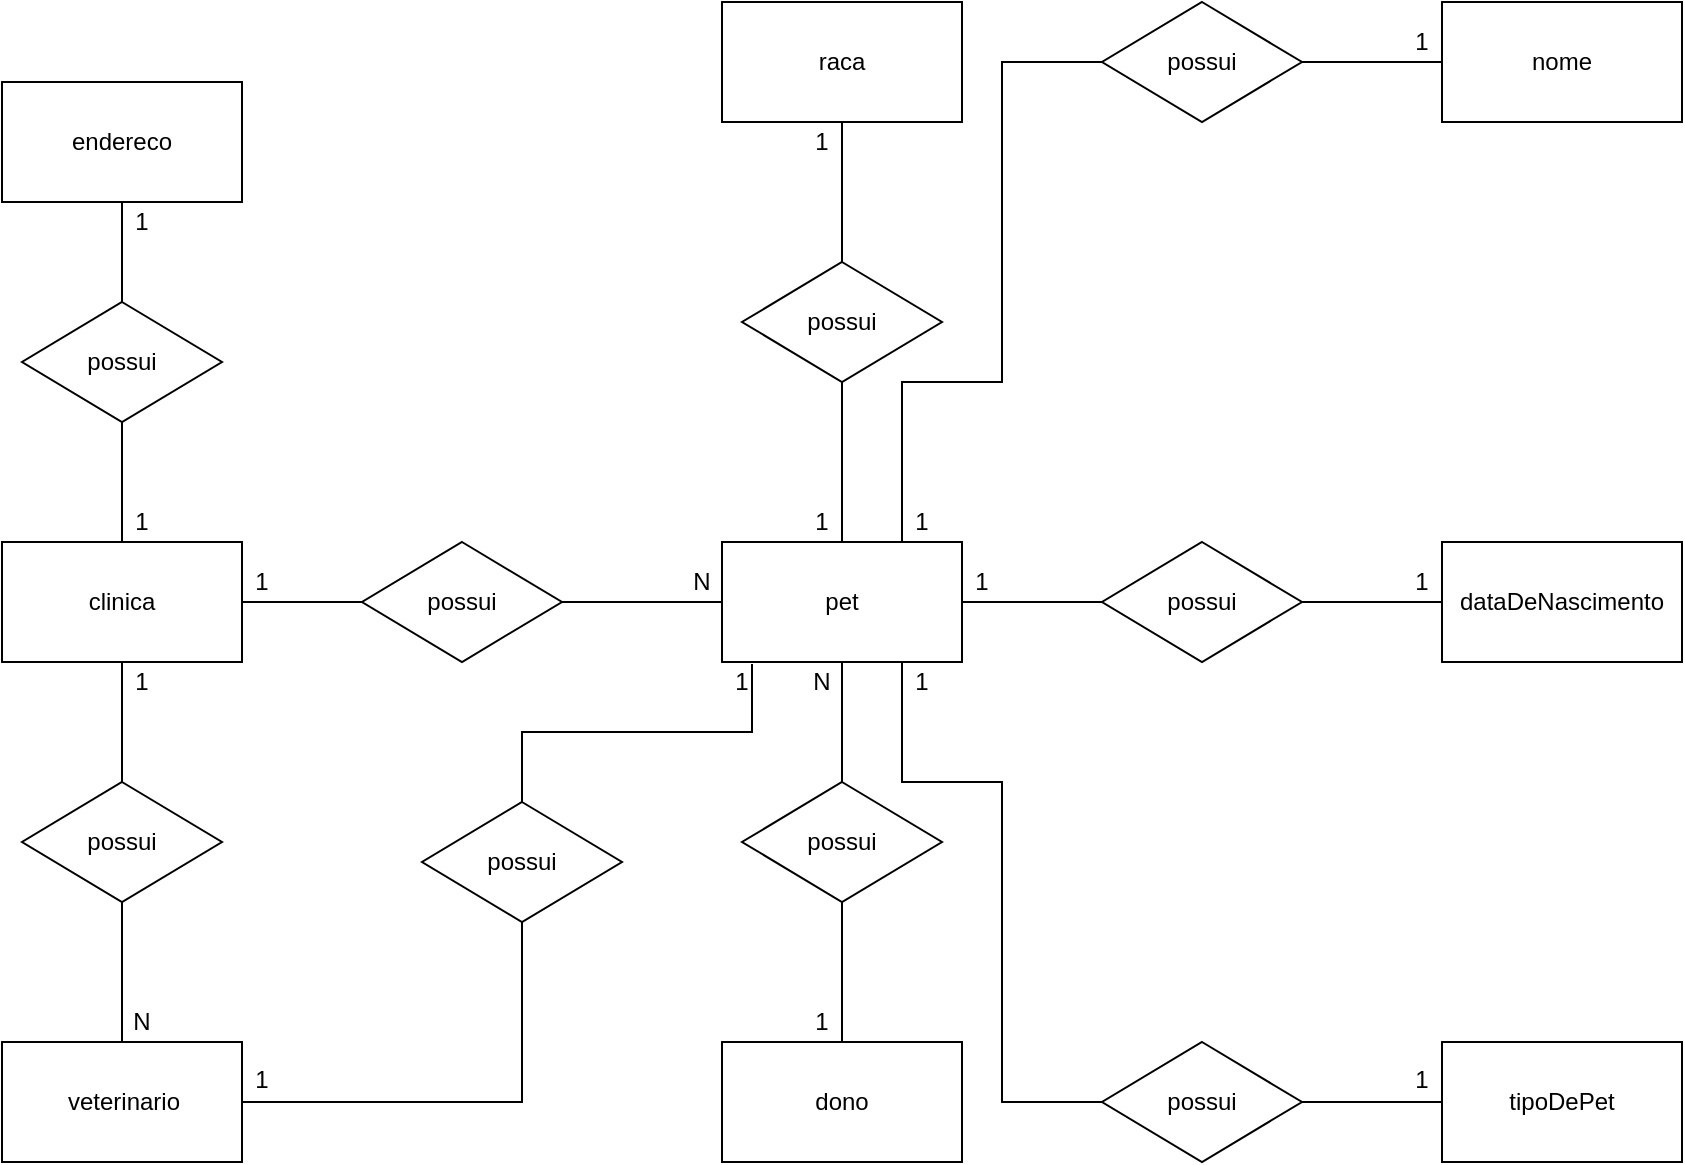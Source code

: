 <mxfile version="14.6.13" type="device"><diagram id="JmkpemtOlAxC7pfWk4CT" name="Página-1"><mxGraphModel dx="1086" dy="846" grid="1" gridSize="10" guides="1" tooltips="1" connect="1" arrows="1" fold="1" page="1" pageScale="1" pageWidth="827" pageHeight="1169" math="0" shadow="0"><root><mxCell id="0"/><mxCell id="1" parent="0"/><mxCell id="HcXiftf9fpNcAJE3tm6P-26" style="edgeStyle=orthogonalEdgeStyle;rounded=0;orthogonalLoop=1;jettySize=auto;html=1;exitX=1;exitY=0.5;exitDx=0;exitDy=0;entryX=0;entryY=0.5;entryDx=0;entryDy=0;endArrow=none;endFill=0;" parent="1" source="HcXiftf9fpNcAJE3tm6P-1" target="HcXiftf9fpNcAJE3tm6P-24" edge="1"><mxGeometry relative="1" as="geometry"/></mxCell><mxCell id="HcXiftf9fpNcAJE3tm6P-1" value="" style="rounded=0;whiteSpace=wrap;html=1;" parent="1" vertex="1"><mxGeometry x="170" y="310" width="120" height="60" as="geometry"/></mxCell><mxCell id="HcXiftf9fpNcAJE3tm6P-18" style="edgeStyle=orthogonalEdgeStyle;rounded=0;orthogonalLoop=1;jettySize=auto;html=1;exitX=0.5;exitY=1;exitDx=0;exitDy=0;entryX=0.5;entryY=0;entryDx=0;entryDy=0;endArrow=none;endFill=0;" parent="1" source="HcXiftf9fpNcAJE3tm6P-2" target="HcXiftf9fpNcAJE3tm6P-17" edge="1"><mxGeometry relative="1" as="geometry"/></mxCell><mxCell id="HcXiftf9fpNcAJE3tm6P-2" value="" style="rounded=0;whiteSpace=wrap;html=1;" parent="1" vertex="1"><mxGeometry x="170" y="80" width="120" height="60" as="geometry"/></mxCell><mxCell id="HcXiftf9fpNcAJE3tm6P-30" style="edgeStyle=orthogonalEdgeStyle;rounded=0;orthogonalLoop=1;jettySize=auto;html=1;exitX=0.5;exitY=0;exitDx=0;exitDy=0;entryX=0.5;entryY=1;entryDx=0;entryDy=0;endArrow=none;endFill=0;" parent="1" source="HcXiftf9fpNcAJE3tm6P-3" target="HcXiftf9fpNcAJE3tm6P-20" edge="1"><mxGeometry relative="1" as="geometry"/></mxCell><mxCell id="HcXiftf9fpNcAJE3tm6P-32" style="edgeStyle=orthogonalEdgeStyle;rounded=0;orthogonalLoop=1;jettySize=auto;html=1;exitX=1;exitY=0.5;exitDx=0;exitDy=0;entryX=0;entryY=0.5;entryDx=0;entryDy=0;endArrow=none;endFill=0;" parent="1" source="HcXiftf9fpNcAJE3tm6P-3" target="HcXiftf9fpNcAJE3tm6P-25" edge="1"><mxGeometry relative="1" as="geometry"/></mxCell><mxCell id="HcXiftf9fpNcAJE3tm6P-3" value="" style="rounded=0;whiteSpace=wrap;html=1;" parent="1" vertex="1"><mxGeometry x="530" y="310" width="120" height="60" as="geometry"/></mxCell><mxCell id="HcXiftf9fpNcAJE3tm6P-4" value="" style="rounded=0;whiteSpace=wrap;html=1;" parent="1" vertex="1"><mxGeometry x="890" y="40" width="120" height="60" as="geometry"/></mxCell><mxCell id="HcXiftf9fpNcAJE3tm6P-5" value="" style="rounded=0;whiteSpace=wrap;html=1;" parent="1" vertex="1"><mxGeometry x="890" y="310" width="120" height="60" as="geometry"/></mxCell><mxCell id="HcXiftf9fpNcAJE3tm6P-6" value="" style="rounded=0;whiteSpace=wrap;html=1;" parent="1" vertex="1"><mxGeometry x="890" y="560" width="120" height="60" as="geometry"/></mxCell><mxCell id="HcXiftf9fpNcAJE3tm6P-7" value="" style="rounded=0;whiteSpace=wrap;html=1;" parent="1" vertex="1"><mxGeometry x="530" y="40" width="120" height="60" as="geometry"/></mxCell><mxCell id="HcXiftf9fpNcAJE3tm6P-8" value="" style="rounded=0;whiteSpace=wrap;html=1;" parent="1" vertex="1"><mxGeometry x="530" y="560" width="120" height="60" as="geometry"/></mxCell><mxCell id="HcXiftf9fpNcAJE3tm6P-9" value="endereco" style="text;html=1;strokeColor=none;fillColor=none;align=center;verticalAlign=middle;whiteSpace=wrap;rounded=0;" parent="1" vertex="1"><mxGeometry x="210" y="100" width="40" height="20" as="geometry"/></mxCell><mxCell id="HcXiftf9fpNcAJE3tm6P-10" value="clinica" style="text;html=1;strokeColor=none;fillColor=none;align=center;verticalAlign=middle;whiteSpace=wrap;rounded=0;" parent="1" vertex="1"><mxGeometry x="210" y="330" width="40" height="20" as="geometry"/></mxCell><mxCell id="HcXiftf9fpNcAJE3tm6P-11" value="pet" style="text;html=1;strokeColor=none;fillColor=none;align=center;verticalAlign=middle;whiteSpace=wrap;rounded=0;" parent="1" vertex="1"><mxGeometry x="570" y="330" width="40" height="20" as="geometry"/></mxCell><mxCell id="HcXiftf9fpNcAJE3tm6P-12" value="dono" style="text;html=1;strokeColor=none;fillColor=none;align=center;verticalAlign=middle;whiteSpace=wrap;rounded=0;" parent="1" vertex="1"><mxGeometry x="570" y="580" width="40" height="20" as="geometry"/></mxCell><mxCell id="HcXiftf9fpNcAJE3tm6P-13" value="nome" style="text;html=1;strokeColor=none;fillColor=none;align=center;verticalAlign=middle;whiteSpace=wrap;rounded=0;" parent="1" vertex="1"><mxGeometry x="930" y="60" width="40" height="20" as="geometry"/></mxCell><mxCell id="HcXiftf9fpNcAJE3tm6P-14" value="dataDeNascimento" style="text;html=1;strokeColor=none;fillColor=none;align=center;verticalAlign=middle;whiteSpace=wrap;rounded=0;" parent="1" vertex="1"><mxGeometry x="890" y="330" width="120" height="20" as="geometry"/></mxCell><mxCell id="HcXiftf9fpNcAJE3tm6P-15" value="tipoDePet" style="text;html=1;strokeColor=none;fillColor=none;align=center;verticalAlign=middle;whiteSpace=wrap;rounded=0;" parent="1" vertex="1"><mxGeometry x="930" y="580" width="40" height="20" as="geometry"/></mxCell><mxCell id="HcXiftf9fpNcAJE3tm6P-16" value="raca" style="text;html=1;strokeColor=none;fillColor=none;align=center;verticalAlign=middle;whiteSpace=wrap;rounded=0;" parent="1" vertex="1"><mxGeometry x="570" y="60" width="40" height="20" as="geometry"/></mxCell><mxCell id="HcXiftf9fpNcAJE3tm6P-19" style="edgeStyle=orthogonalEdgeStyle;rounded=0;orthogonalLoop=1;jettySize=auto;html=1;exitX=0.5;exitY=1;exitDx=0;exitDy=0;entryX=0.5;entryY=0;entryDx=0;entryDy=0;endArrow=none;endFill=0;" parent="1" source="HcXiftf9fpNcAJE3tm6P-17" target="HcXiftf9fpNcAJE3tm6P-1" edge="1"><mxGeometry relative="1" as="geometry"/></mxCell><mxCell id="HcXiftf9fpNcAJE3tm6P-17" value="" style="rhombus;whiteSpace=wrap;html=1;" parent="1" vertex="1"><mxGeometry x="180" y="190" width="100" height="60" as="geometry"/></mxCell><mxCell id="HcXiftf9fpNcAJE3tm6P-31" style="edgeStyle=orthogonalEdgeStyle;rounded=0;orthogonalLoop=1;jettySize=auto;html=1;exitX=0.5;exitY=0;exitDx=0;exitDy=0;entryX=0.5;entryY=1;entryDx=0;entryDy=0;endArrow=none;endFill=0;" parent="1" source="HcXiftf9fpNcAJE3tm6P-20" target="HcXiftf9fpNcAJE3tm6P-7" edge="1"><mxGeometry relative="1" as="geometry"/></mxCell><mxCell id="HcXiftf9fpNcAJE3tm6P-20" value="" style="rhombus;whiteSpace=wrap;html=1;" parent="1" vertex="1"><mxGeometry x="540" y="170" width="100" height="60" as="geometry"/></mxCell><mxCell id="HcXiftf9fpNcAJE3tm6P-29" style="edgeStyle=orthogonalEdgeStyle;rounded=0;orthogonalLoop=1;jettySize=auto;html=1;exitX=0.5;exitY=0;exitDx=0;exitDy=0;entryX=0.5;entryY=1;entryDx=0;entryDy=0;endArrow=none;endFill=0;" parent="1" source="HcXiftf9fpNcAJE3tm6P-21" target="HcXiftf9fpNcAJE3tm6P-3" edge="1"><mxGeometry relative="1" as="geometry"/></mxCell><mxCell id="HcXiftf9fpNcAJE3tm6P-21" value="" style="rhombus;whiteSpace=wrap;html=1;" parent="1" vertex="1"><mxGeometry x="540" y="430" width="100" height="60" as="geometry"/></mxCell><mxCell id="HcXiftf9fpNcAJE3tm6P-38" style="edgeStyle=orthogonalEdgeStyle;rounded=0;orthogonalLoop=1;jettySize=auto;html=1;exitX=0;exitY=0.5;exitDx=0;exitDy=0;entryX=0.75;entryY=0;entryDx=0;entryDy=0;endArrow=none;endFill=0;" parent="1" source="HcXiftf9fpNcAJE3tm6P-22" target="HcXiftf9fpNcAJE3tm6P-3" edge="1"><mxGeometry relative="1" as="geometry"><Array as="points"><mxPoint x="670" y="70"/><mxPoint x="670" y="230"/><mxPoint x="620" y="230"/></Array></mxGeometry></mxCell><mxCell id="HcXiftf9fpNcAJE3tm6P-41" style="edgeStyle=orthogonalEdgeStyle;rounded=0;orthogonalLoop=1;jettySize=auto;html=1;exitX=1;exitY=0.5;exitDx=0;exitDy=0;entryX=0;entryY=0.5;entryDx=0;entryDy=0;endArrow=none;endFill=0;" parent="1" source="HcXiftf9fpNcAJE3tm6P-22" target="HcXiftf9fpNcAJE3tm6P-4" edge="1"><mxGeometry relative="1" as="geometry"/></mxCell><mxCell id="HcXiftf9fpNcAJE3tm6P-22" value="" style="rhombus;whiteSpace=wrap;html=1;" parent="1" vertex="1"><mxGeometry x="720" y="40" width="100" height="60" as="geometry"/></mxCell><mxCell id="HcXiftf9fpNcAJE3tm6P-39" style="edgeStyle=orthogonalEdgeStyle;rounded=0;orthogonalLoop=1;jettySize=auto;html=1;exitX=0;exitY=0.5;exitDx=0;exitDy=0;entryX=0.75;entryY=1;entryDx=0;entryDy=0;endArrow=none;endFill=0;" parent="1" source="HcXiftf9fpNcAJE3tm6P-23" target="HcXiftf9fpNcAJE3tm6P-3" edge="1"><mxGeometry relative="1" as="geometry"><Array as="points"><mxPoint x="670" y="590"/><mxPoint x="670" y="430"/><mxPoint x="620" y="430"/></Array></mxGeometry></mxCell><mxCell id="HcXiftf9fpNcAJE3tm6P-40" style="edgeStyle=orthogonalEdgeStyle;rounded=0;orthogonalLoop=1;jettySize=auto;html=1;exitX=1;exitY=0.5;exitDx=0;exitDy=0;entryX=0;entryY=0.5;entryDx=0;entryDy=0;endArrow=none;endFill=0;" parent="1" source="HcXiftf9fpNcAJE3tm6P-23" target="HcXiftf9fpNcAJE3tm6P-6" edge="1"><mxGeometry relative="1" as="geometry"/></mxCell><mxCell id="HcXiftf9fpNcAJE3tm6P-23" value="" style="rhombus;whiteSpace=wrap;html=1;" parent="1" vertex="1"><mxGeometry x="720" y="560" width="100" height="60" as="geometry"/></mxCell><mxCell id="HcXiftf9fpNcAJE3tm6P-27" style="edgeStyle=orthogonalEdgeStyle;rounded=0;orthogonalLoop=1;jettySize=auto;html=1;exitX=1;exitY=0.5;exitDx=0;exitDy=0;entryX=0;entryY=0.5;entryDx=0;entryDy=0;endArrow=none;endFill=0;" parent="1" source="HcXiftf9fpNcAJE3tm6P-24" target="HcXiftf9fpNcAJE3tm6P-3" edge="1"><mxGeometry relative="1" as="geometry"/></mxCell><mxCell id="HcXiftf9fpNcAJE3tm6P-24" value="" style="rhombus;whiteSpace=wrap;html=1;" parent="1" vertex="1"><mxGeometry x="350" y="310" width="100" height="60" as="geometry"/></mxCell><mxCell id="HcXiftf9fpNcAJE3tm6P-33" style="edgeStyle=orthogonalEdgeStyle;rounded=0;orthogonalLoop=1;jettySize=auto;html=1;exitX=1;exitY=0.5;exitDx=0;exitDy=0;entryX=0;entryY=0.5;entryDx=0;entryDy=0;endArrow=none;endFill=0;" parent="1" source="HcXiftf9fpNcAJE3tm6P-25" target="HcXiftf9fpNcAJE3tm6P-14" edge="1"><mxGeometry relative="1" as="geometry"/></mxCell><mxCell id="HcXiftf9fpNcAJE3tm6P-25" value="" style="rhombus;whiteSpace=wrap;html=1;" parent="1" vertex="1"><mxGeometry x="720" y="310" width="100" height="60" as="geometry"/></mxCell><mxCell id="HcXiftf9fpNcAJE3tm6P-42" value="possui" style="text;html=1;strokeColor=none;fillColor=none;align=center;verticalAlign=middle;whiteSpace=wrap;rounded=0;" parent="1" vertex="1"><mxGeometry x="380" y="330" width="40" height="20" as="geometry"/></mxCell><mxCell id="HcXiftf9fpNcAJE3tm6P-43" value="possui" style="text;html=1;strokeColor=none;fillColor=none;align=center;verticalAlign=middle;whiteSpace=wrap;rounded=0;" parent="1" vertex="1"><mxGeometry x="210" y="210" width="40" height="20" as="geometry"/></mxCell><mxCell id="HcXiftf9fpNcAJE3tm6P-44" value="possui" style="text;html=1;strokeColor=none;fillColor=none;align=center;verticalAlign=middle;whiteSpace=wrap;rounded=0;" parent="1" vertex="1"><mxGeometry x="570" y="190" width="40" height="20" as="geometry"/></mxCell><mxCell id="HcXiftf9fpNcAJE3tm6P-45" value="possui" style="text;html=1;strokeColor=none;fillColor=none;align=center;verticalAlign=middle;whiteSpace=wrap;rounded=0;" parent="1" vertex="1"><mxGeometry x="570" y="450" width="40" height="20" as="geometry"/></mxCell><mxCell id="HcXiftf9fpNcAJE3tm6P-46" value="possui" style="text;html=1;strokeColor=none;fillColor=none;align=center;verticalAlign=middle;whiteSpace=wrap;rounded=0;" parent="1" vertex="1"><mxGeometry x="750" y="330" width="40" height="20" as="geometry"/></mxCell><mxCell id="HcXiftf9fpNcAJE3tm6P-47" value="possui" style="text;html=1;strokeColor=none;fillColor=none;align=center;verticalAlign=middle;whiteSpace=wrap;rounded=0;" parent="1" vertex="1"><mxGeometry x="750" y="60" width="40" height="20" as="geometry"/></mxCell><mxCell id="HcXiftf9fpNcAJE3tm6P-48" value="possui" style="text;html=1;strokeColor=none;fillColor=none;align=center;verticalAlign=middle;whiteSpace=wrap;rounded=0;" parent="1" vertex="1"><mxGeometry x="750" y="580" width="40" height="20" as="geometry"/></mxCell><mxCell id="HcXiftf9fpNcAJE3tm6P-49" value="1" style="text;html=1;strokeColor=none;fillColor=none;align=center;verticalAlign=middle;whiteSpace=wrap;rounded=0;" parent="1" vertex="1"><mxGeometry x="220" y="140" width="40" height="20" as="geometry"/></mxCell><mxCell id="HcXiftf9fpNcAJE3tm6P-51" value="1" style="text;html=1;strokeColor=none;fillColor=none;align=center;verticalAlign=middle;whiteSpace=wrap;rounded=0;" parent="1" vertex="1"><mxGeometry x="220" y="290" width="40" height="20" as="geometry"/></mxCell><mxCell id="HcXiftf9fpNcAJE3tm6P-52" value="1" style="text;html=1;strokeColor=none;fillColor=none;align=center;verticalAlign=middle;whiteSpace=wrap;rounded=0;" parent="1" vertex="1"><mxGeometry x="280" y="320" width="40" height="20" as="geometry"/></mxCell><mxCell id="HcXiftf9fpNcAJE3tm6P-53" value="N" style="text;html=1;strokeColor=none;fillColor=none;align=center;verticalAlign=middle;whiteSpace=wrap;rounded=0;" parent="1" vertex="1"><mxGeometry x="500" y="320" width="40" height="20" as="geometry"/></mxCell><mxCell id="HcXiftf9fpNcAJE3tm6P-54" value="N" style="text;html=1;strokeColor=none;fillColor=none;align=center;verticalAlign=middle;whiteSpace=wrap;rounded=0;" parent="1" vertex="1"><mxGeometry x="560" y="370" width="40" height="20" as="geometry"/></mxCell><mxCell id="HcXiftf9fpNcAJE3tm6P-55" value="" style="edgeStyle=orthogonalEdgeStyle;rounded=0;orthogonalLoop=1;jettySize=auto;html=1;exitX=0.5;exitY=1;exitDx=0;exitDy=0;entryX=0.5;entryY=0;entryDx=0;entryDy=0;endArrow=none;endFill=0;" parent="1" source="HcXiftf9fpNcAJE3tm6P-21" target="HcXiftf9fpNcAJE3tm6P-8" edge="1"><mxGeometry relative="1" as="geometry"><mxPoint x="590" y="490" as="sourcePoint"/><mxPoint x="590" y="560" as="targetPoint"/></mxGeometry></mxCell><mxCell id="HcXiftf9fpNcAJE3tm6P-57" value="1" style="text;html=1;strokeColor=none;fillColor=none;align=center;verticalAlign=middle;whiteSpace=wrap;rounded=0;" parent="1" vertex="1"><mxGeometry x="560" y="540" width="40" height="20" as="geometry"/></mxCell><mxCell id="HcXiftf9fpNcAJE3tm6P-58" value="1" style="text;html=1;strokeColor=none;fillColor=none;align=center;verticalAlign=middle;whiteSpace=wrap;rounded=0;" parent="1" vertex="1"><mxGeometry x="560" y="290" width="40" height="20" as="geometry"/></mxCell><mxCell id="HcXiftf9fpNcAJE3tm6P-59" value="1" style="text;html=1;strokeColor=none;fillColor=none;align=center;verticalAlign=middle;whiteSpace=wrap;rounded=0;" parent="1" vertex="1"><mxGeometry x="560" y="100" width="40" height="20" as="geometry"/></mxCell><mxCell id="HcXiftf9fpNcAJE3tm6P-60" value="1" style="text;html=1;strokeColor=none;fillColor=none;align=center;verticalAlign=middle;whiteSpace=wrap;rounded=0;" parent="1" vertex="1"><mxGeometry x="860" y="50" width="40" height="20" as="geometry"/></mxCell><mxCell id="HcXiftf9fpNcAJE3tm6P-61" value="1" style="text;html=1;strokeColor=none;fillColor=none;align=center;verticalAlign=middle;whiteSpace=wrap;rounded=0;" parent="1" vertex="1"><mxGeometry x="860" y="320" width="40" height="20" as="geometry"/></mxCell><mxCell id="HcXiftf9fpNcAJE3tm6P-62" value="1" style="text;html=1;strokeColor=none;fillColor=none;align=center;verticalAlign=middle;whiteSpace=wrap;rounded=0;" parent="1" vertex="1"><mxGeometry x="860" y="569" width="40" height="20" as="geometry"/></mxCell><mxCell id="HcXiftf9fpNcAJE3tm6P-63" value="1" style="text;html=1;strokeColor=none;fillColor=none;align=center;verticalAlign=middle;whiteSpace=wrap;rounded=0;" parent="1" vertex="1"><mxGeometry x="610" y="290" width="40" height="20" as="geometry"/></mxCell><mxCell id="HcXiftf9fpNcAJE3tm6P-64" value="1" style="text;html=1;strokeColor=none;fillColor=none;align=center;verticalAlign=middle;whiteSpace=wrap;rounded=0;" parent="1" vertex="1"><mxGeometry x="640" y="320" width="40" height="20" as="geometry"/></mxCell><mxCell id="HcXiftf9fpNcAJE3tm6P-65" value="1" style="text;html=1;strokeColor=none;fillColor=none;align=center;verticalAlign=middle;whiteSpace=wrap;rounded=0;" parent="1" vertex="1"><mxGeometry x="610" y="370" width="40" height="20" as="geometry"/></mxCell><mxCell id="ZrLxSexpIS3BfstHwTDK-13" style="edgeStyle=orthogonalEdgeStyle;rounded=0;orthogonalLoop=1;jettySize=auto;html=1;exitX=1;exitY=0.5;exitDx=0;exitDy=0;entryX=0.5;entryY=1;entryDx=0;entryDy=0;endArrow=none;endFill=0;" parent="1" source="ZrLxSexpIS3BfstHwTDK-1" target="ZrLxSexpIS3BfstHwTDK-11" edge="1"><mxGeometry relative="1" as="geometry"/></mxCell><mxCell id="ZrLxSexpIS3BfstHwTDK-1" value="" style="rounded=0;whiteSpace=wrap;html=1;" parent="1" vertex="1"><mxGeometry x="170" y="560" width="120" height="60" as="geometry"/></mxCell><mxCell id="ZrLxSexpIS3BfstHwTDK-2" value="veterinario" style="text;html=1;strokeColor=none;fillColor=none;align=center;verticalAlign=middle;whiteSpace=wrap;rounded=0;" parent="1" vertex="1"><mxGeometry x="211" y="580" width="40" height="20" as="geometry"/></mxCell><mxCell id="ZrLxSexpIS3BfstHwTDK-6" style="edgeStyle=orthogonalEdgeStyle;rounded=0;orthogonalLoop=1;jettySize=auto;html=1;exitX=0.5;exitY=0;exitDx=0;exitDy=0;entryX=0.5;entryY=1;entryDx=0;entryDy=0;endArrow=none;endFill=0;" parent="1" source="ZrLxSexpIS3BfstHwTDK-3" target="HcXiftf9fpNcAJE3tm6P-1" edge="1"><mxGeometry relative="1" as="geometry"/></mxCell><mxCell id="ZrLxSexpIS3BfstHwTDK-7" style="edgeStyle=orthogonalEdgeStyle;rounded=0;orthogonalLoop=1;jettySize=auto;html=1;exitX=0.5;exitY=1;exitDx=0;exitDy=0;entryX=0.5;entryY=0;entryDx=0;entryDy=0;endArrow=none;endFill=0;" parent="1" source="ZrLxSexpIS3BfstHwTDK-3" target="ZrLxSexpIS3BfstHwTDK-1" edge="1"><mxGeometry relative="1" as="geometry"/></mxCell><mxCell id="ZrLxSexpIS3BfstHwTDK-3" value="" style="rhombus;whiteSpace=wrap;html=1;" parent="1" vertex="1"><mxGeometry x="180" y="430" width="100" height="60" as="geometry"/></mxCell><mxCell id="ZrLxSexpIS3BfstHwTDK-4" value="possui" style="text;html=1;strokeColor=none;fillColor=none;align=center;verticalAlign=middle;whiteSpace=wrap;rounded=0;" parent="1" vertex="1"><mxGeometry x="210" y="450" width="40" height="20" as="geometry"/></mxCell><mxCell id="ZrLxSexpIS3BfstHwTDK-8" value="1" style="text;html=1;strokeColor=none;fillColor=none;align=center;verticalAlign=middle;whiteSpace=wrap;rounded=0;" parent="1" vertex="1"><mxGeometry x="220" y="370" width="40" height="20" as="geometry"/></mxCell><mxCell id="ZrLxSexpIS3BfstHwTDK-9" value="N" style="text;html=1;strokeColor=none;fillColor=none;align=center;verticalAlign=middle;whiteSpace=wrap;rounded=0;" parent="1" vertex="1"><mxGeometry x="220" y="540" width="40" height="20" as="geometry"/></mxCell><mxCell id="ZrLxSexpIS3BfstHwTDK-11" value="" style="rhombus;whiteSpace=wrap;html=1;" parent="1" vertex="1"><mxGeometry x="380" y="440" width="100" height="60" as="geometry"/></mxCell><mxCell id="ZrLxSexpIS3BfstHwTDK-12" value="possui" style="text;html=1;strokeColor=none;fillColor=none;align=center;verticalAlign=middle;whiteSpace=wrap;rounded=0;" parent="1" vertex="1"><mxGeometry x="410" y="460" width="40" height="20" as="geometry"/></mxCell><mxCell id="ZrLxSexpIS3BfstHwTDK-15" value="1" style="text;html=1;strokeColor=none;fillColor=none;align=center;verticalAlign=middle;whiteSpace=wrap;rounded=0;" parent="1" vertex="1"><mxGeometry x="280" y="569" width="40" height="20" as="geometry"/></mxCell><mxCell id="ZrLxSexpIS3BfstHwTDK-17" value="" style="edgeStyle=orthogonalEdgeStyle;rounded=0;orthogonalLoop=1;jettySize=auto;html=1;exitX=0.5;exitY=0;exitDx=0;exitDy=0;entryX=0.125;entryY=1.017;entryDx=0;entryDy=0;endArrow=none;endFill=0;entryPerimeter=0;" parent="1" source="ZrLxSexpIS3BfstHwTDK-11" target="HcXiftf9fpNcAJE3tm6P-3" edge="1"><mxGeometry relative="1" as="geometry"><mxPoint x="430" y="440" as="sourcePoint"/><mxPoint x="540" y="400" as="targetPoint"/></mxGeometry></mxCell><mxCell id="ZrLxSexpIS3BfstHwTDK-18" value="1" style="text;html=1;strokeColor=none;fillColor=none;align=center;verticalAlign=middle;whiteSpace=wrap;rounded=0;" parent="1" vertex="1"><mxGeometry x="520" y="370" width="40" height="20" as="geometry"/></mxCell></root></mxGraphModel></diagram></mxfile>